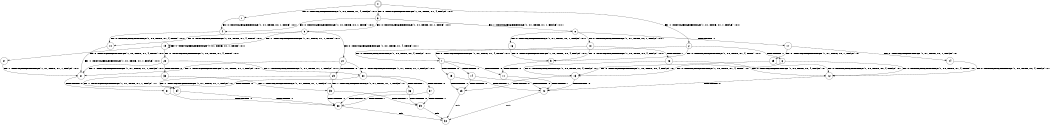 digraph BCG {
size = "7, 10.5";
center = TRUE;
node [shape = circle];
0 [peripheries = 2];
0 -> 1 [label = "EX !0 !ATOMIC_EXCH_BRANCH (1, +0, TRUE, +1, 4, FALSE) !:0:1:"];
0 -> 2 [label = "EX !1 !ATOMIC_EXCH_BRANCH (1, +1, TRUE, +1, 1, FALSE) !:0:1:"];
0 -> 3 [label = "EX !0 !ATOMIC_EXCH_BRANCH (1, +0, TRUE, +1, 4, FALSE) !:0:1:"];
1 -> 4 [label = "EX !0 !ATOMIC_EXCH_BRANCH (1, +1, TRUE, +0, 1, TRUE) !:0:1:"];
2 -> 5 [label = "EX !0 !ATOMIC_EXCH_BRANCH (1, +0, TRUE, +1, 4, TRUE) !:0:1:"];
2 -> 6 [label = "TERMINATE !1"];
2 -> 7 [label = "EX !0 !ATOMIC_EXCH_BRANCH (1, +0, TRUE, +1, 4, TRUE) !:0:1:"];
3 -> 4 [label = "EX !0 !ATOMIC_EXCH_BRANCH (1, +1, TRUE, +0, 1, TRUE) !:0:1:"];
3 -> 8 [label = "EX !1 !ATOMIC_EXCH_BRANCH (1, +1, TRUE, +1, 1, FALSE) !:0:1:"];
3 -> 9 [label = "EX !0 !ATOMIC_EXCH_BRANCH (1, +1, TRUE, +0, 1, TRUE) !:0:1:"];
4 -> 10 [label = "EX !0 !ATOMIC_EXCH_BRANCH (1, +0, TRUE, +1, 4, TRUE) !:0:1:"];
5 -> 11 [label = "TERMINATE !0"];
6 -> 12 [label = "EX !0 !ATOMIC_EXCH_BRANCH (1, +0, TRUE, +1, 4, TRUE) !:0:"];
6 -> 13 [label = "EX !0 !ATOMIC_EXCH_BRANCH (1, +0, TRUE, +1, 4, TRUE) !:0:"];
7 -> 11 [label = "TERMINATE !0"];
7 -> 14 [label = "TERMINATE !1"];
7 -> 15 [label = "TERMINATE !0"];
8 -> 16 [label = "EX !0 !ATOMIC_EXCH_BRANCH (1, +1, TRUE, +0, 1, FALSE) !:0:1:"];
8 -> 17 [label = "TERMINATE !1"];
8 -> 18 [label = "EX !0 !ATOMIC_EXCH_BRANCH (1, +1, TRUE, +0, 1, FALSE) !:0:1:"];
9 -> 10 [label = "EX !0 !ATOMIC_EXCH_BRANCH (1, +0, TRUE, +1, 4, TRUE) !:0:1:"];
9 -> 19 [label = "EX !1 !ATOMIC_EXCH_BRANCH (1, +1, TRUE, +1, 1, TRUE) !:0:1:"];
9 -> 20 [label = "EX !0 !ATOMIC_EXCH_BRANCH (1, +0, TRUE, +1, 4, TRUE) !:0:1:"];
10 -> 21 [label = "EX !1 !ATOMIC_EXCH_BRANCH (1, +1, TRUE, +1, 1, FALSE) !:0:1:"];
11 -> 22 [label = "TERMINATE !1"];
12 -> 22 [label = "TERMINATE !0"];
13 -> 22 [label = "TERMINATE !0"];
13 -> 23 [label = "TERMINATE !0"];
14 -> 22 [label = "TERMINATE !0"];
14 -> 23 [label = "TERMINATE !0"];
15 -> 22 [label = "TERMINATE !1"];
15 -> 23 [label = "TERMINATE !1"];
16 -> 5 [label = "EX !0 !ATOMIC_EXCH_BRANCH (1, +0, TRUE, +0, 4, FALSE) !:0:1:"];
17 -> 24 [label = "EX !0 !ATOMIC_EXCH_BRANCH (1, +1, TRUE, +0, 1, FALSE) !:0:"];
17 -> 25 [label = "EX !0 !ATOMIC_EXCH_BRANCH (1, +1, TRUE, +0, 1, FALSE) !:0:"];
18 -> 5 [label = "EX !0 !ATOMIC_EXCH_BRANCH (1, +0, TRUE, +0, 4, FALSE) !:0:1:"];
18 -> 26 [label = "TERMINATE !1"];
18 -> 7 [label = "EX !0 !ATOMIC_EXCH_BRANCH (1, +0, TRUE, +0, 4, FALSE) !:0:1:"];
19 -> 27 [label = "EX !0 !ATOMIC_EXCH_BRANCH (1, +0, TRUE, +1, 4, TRUE) !:0:1:"];
19 -> 19 [label = "EX !1 !ATOMIC_EXCH_BRANCH (1, +1, TRUE, +1, 1, TRUE) !:0:1:"];
19 -> 28 [label = "EX !0 !ATOMIC_EXCH_BRANCH (1, +0, TRUE, +1, 4, TRUE) !:0:1:"];
20 -> 21 [label = "EX !1 !ATOMIC_EXCH_BRANCH (1, +1, TRUE, +1, 1, FALSE) !:0:1:"];
20 -> 29 [label = "TERMINATE !0"];
20 -> 30 [label = "EX !1 !ATOMIC_EXCH_BRANCH (1, +1, TRUE, +1, 1, FALSE) !:0:1:"];
21 -> 31 [label = "TERMINATE !0"];
22 -> 32 [label = "exit"];
23 -> 32 [label = "exit"];
24 -> 12 [label = "EX !0 !ATOMIC_EXCH_BRANCH (1, +0, TRUE, +0, 4, FALSE) !:0:"];
25 -> 12 [label = "EX !0 !ATOMIC_EXCH_BRANCH (1, +0, TRUE, +0, 4, FALSE) !:0:"];
25 -> 13 [label = "EX !0 !ATOMIC_EXCH_BRANCH (1, +0, TRUE, +0, 4, FALSE) !:0:"];
26 -> 12 [label = "EX !0 !ATOMIC_EXCH_BRANCH (1, +0, TRUE, +0, 4, FALSE) !:0:"];
26 -> 13 [label = "EX !0 !ATOMIC_EXCH_BRANCH (1, +0, TRUE, +0, 4, FALSE) !:0:"];
27 -> 21 [label = "EX !1 !ATOMIC_EXCH_BRANCH (1, +1, TRUE, +1, 1, FALSE) !:0:1:"];
28 -> 21 [label = "EX !1 !ATOMIC_EXCH_BRANCH (1, +1, TRUE, +1, 1, FALSE) !:0:1:"];
28 -> 33 [label = "TERMINATE !0"];
28 -> 30 [label = "EX !1 !ATOMIC_EXCH_BRANCH (1, +1, TRUE, +1, 1, FALSE) !:0:1:"];
29 -> 34 [label = "EX !1 !ATOMIC_EXCH_BRANCH (1, +1, TRUE, +1, 1, FALSE) !:1:"];
29 -> 35 [label = "EX !1 !ATOMIC_EXCH_BRANCH (1, +1, TRUE, +1, 1, FALSE) !:1:"];
30 -> 31 [label = "TERMINATE !0"];
30 -> 36 [label = "TERMINATE !1"];
30 -> 37 [label = "TERMINATE !0"];
31 -> 38 [label = "TERMINATE !1"];
33 -> 34 [label = "EX !1 !ATOMIC_EXCH_BRANCH (1, +1, TRUE, +1, 1, FALSE) !:1:"];
33 -> 35 [label = "EX !1 !ATOMIC_EXCH_BRANCH (1, +1, TRUE, +1, 1, FALSE) !:1:"];
34 -> 38 [label = "TERMINATE !1"];
35 -> 38 [label = "TERMINATE !1"];
35 -> 39 [label = "TERMINATE !1"];
36 -> 38 [label = "TERMINATE !0"];
36 -> 39 [label = "TERMINATE !0"];
37 -> 38 [label = "TERMINATE !1"];
37 -> 39 [label = "TERMINATE !1"];
38 -> 32 [label = "exit"];
39 -> 32 [label = "exit"];
}
